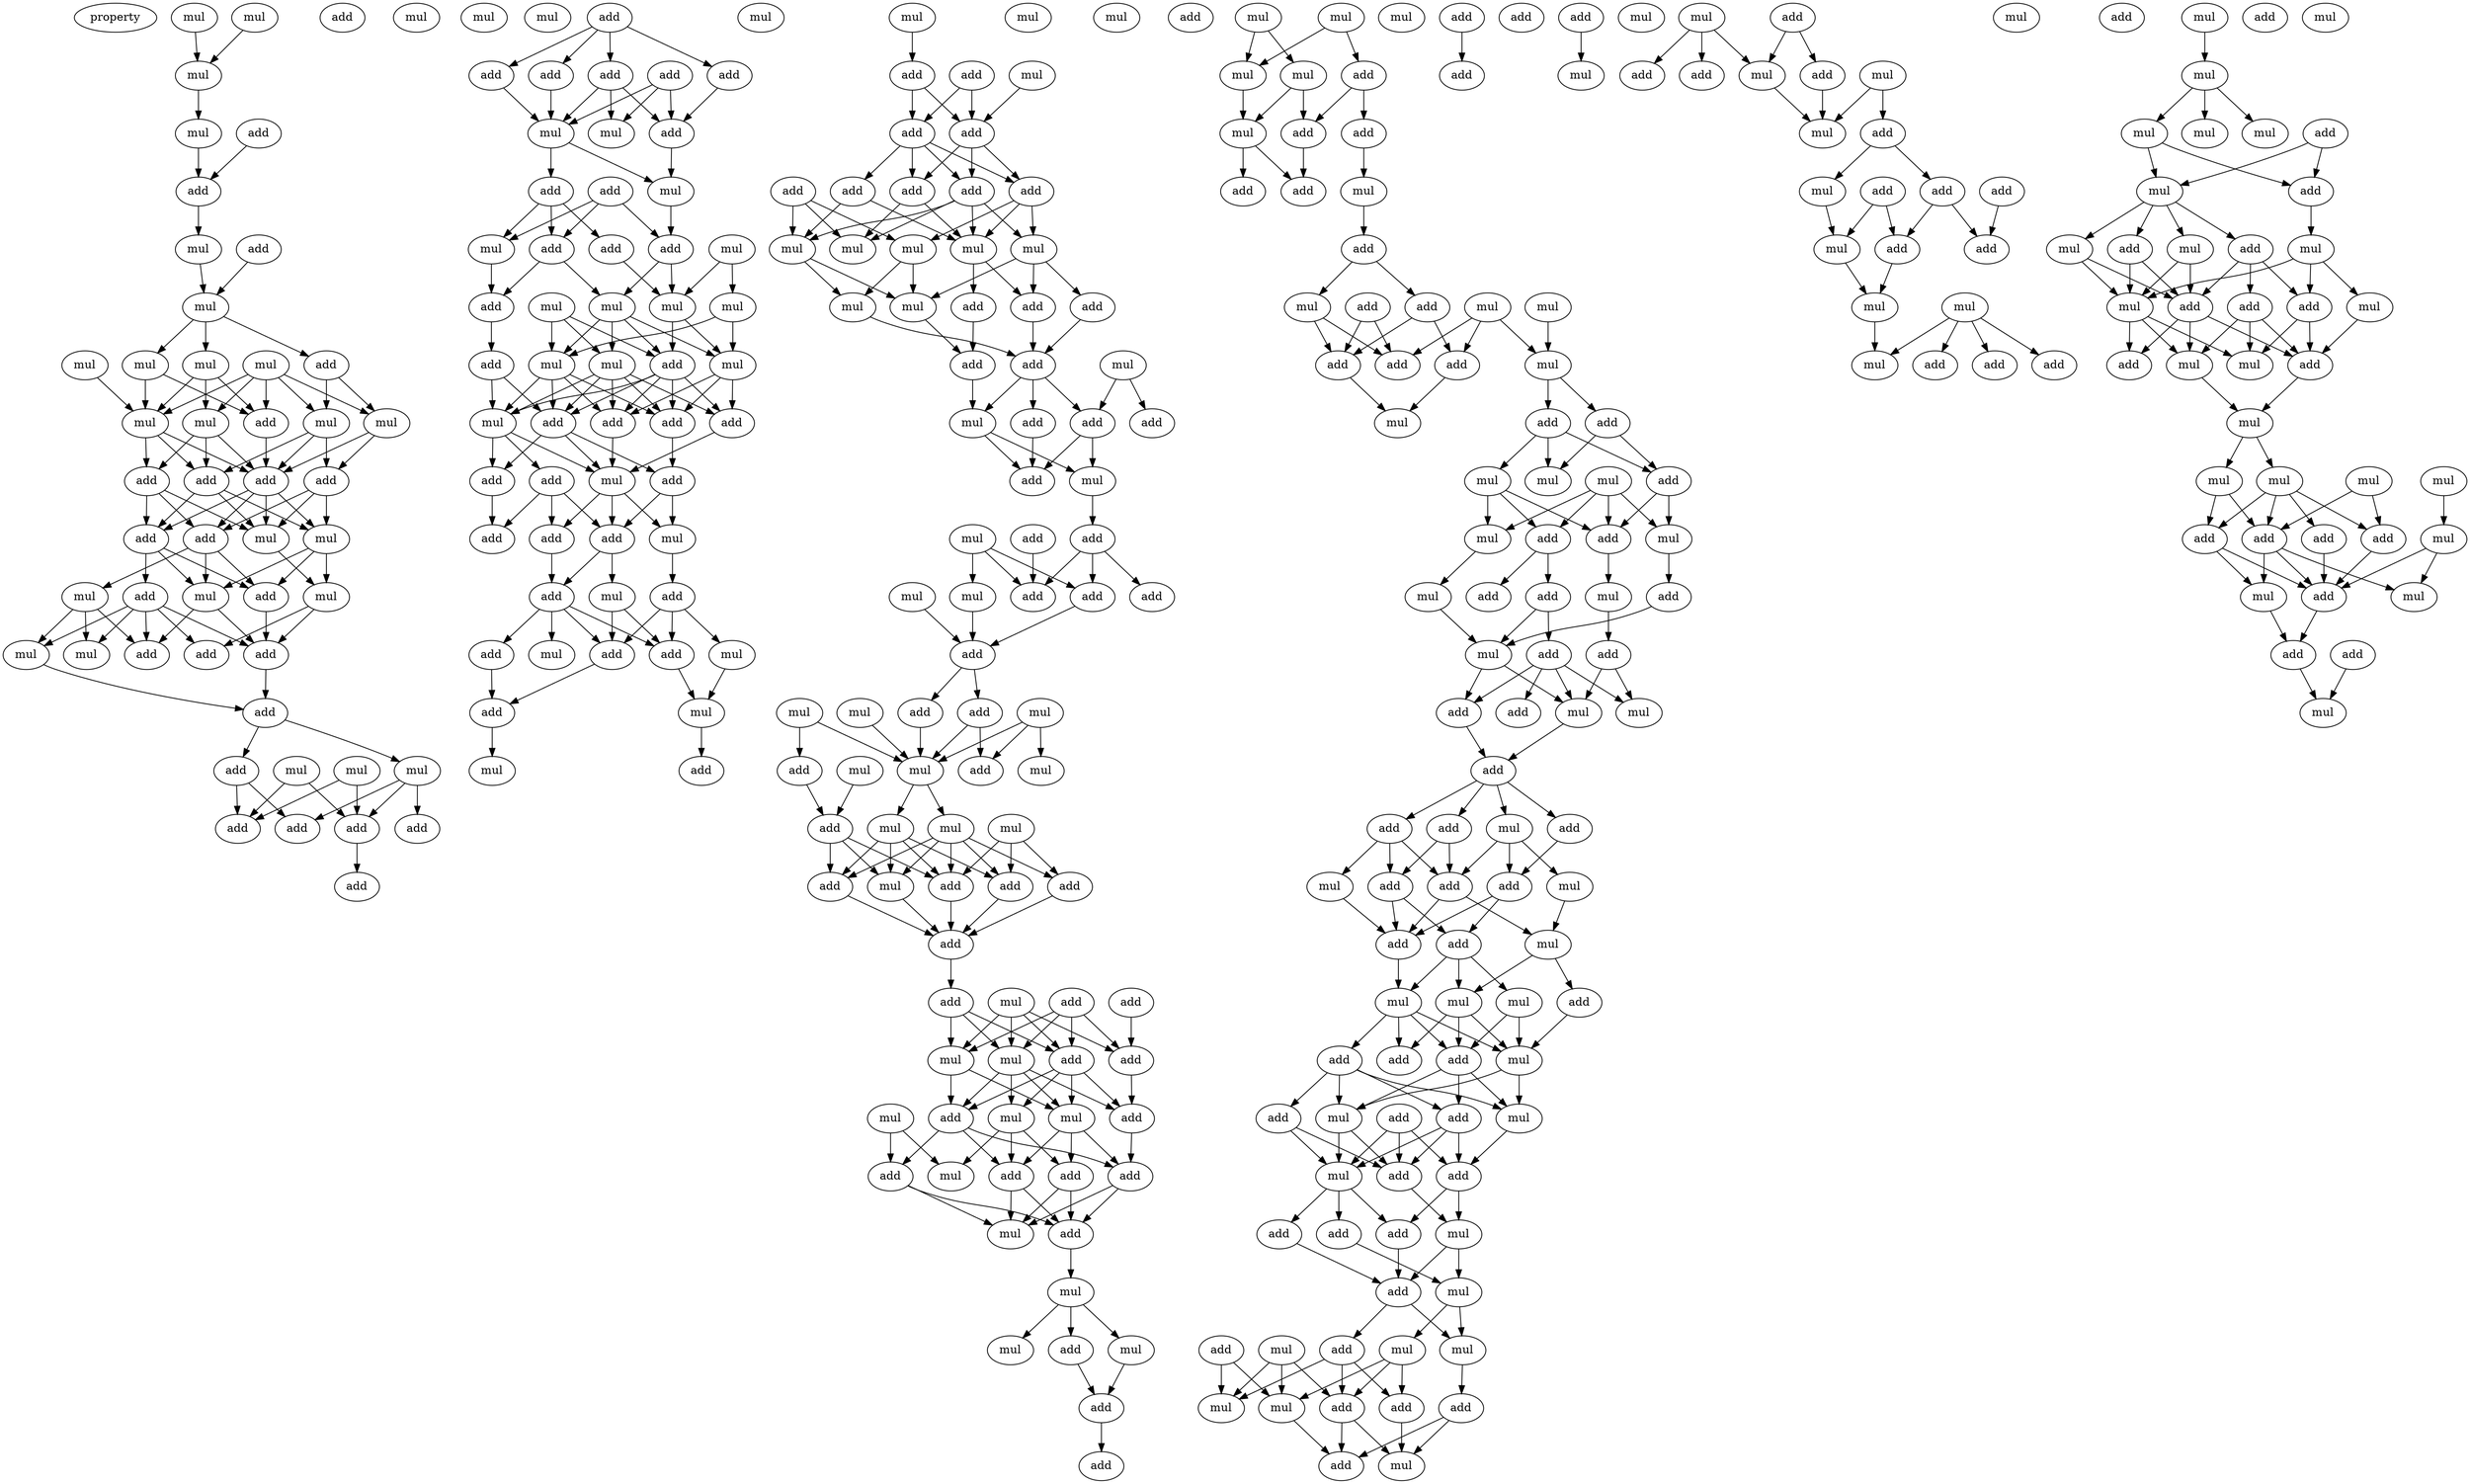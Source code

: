 digraph {
    node [fontcolor=black]
    property [mul=2,lf=1.3]
    0 [ label = mul ];
    1 [ label = add ];
    2 [ label = mul ];
    3 [ label = mul ];
    4 [ label = mul ];
    5 [ label = add ];
    6 [ label = add ];
    7 [ label = mul ];
    8 [ label = mul ];
    9 [ label = mul ];
    10 [ label = add ];
    11 [ label = mul ];
    12 [ label = add ];
    13 [ label = mul ];
    14 [ label = mul ];
    15 [ label = mul ];
    16 [ label = mul ];
    17 [ label = mul ];
    18 [ label = mul ];
    19 [ label = mul ];
    20 [ label = mul ];
    21 [ label = add ];
    22 [ label = add ];
    23 [ label = add ];
    24 [ label = add ];
    25 [ label = add ];
    26 [ label = mul ];
    27 [ label = mul ];
    28 [ label = add ];
    29 [ label = add ];
    30 [ label = mul ];
    31 [ label = add ];
    32 [ label = mul ];
    33 [ label = add ];
    34 [ label = mul ];
    35 [ label = add ];
    36 [ label = mul ];
    37 [ label = add ];
    38 [ label = add ];
    39 [ label = mul ];
    40 [ label = add ];
    41 [ label = mul ];
    42 [ label = mul ];
    43 [ label = add ];
    44 [ label = mul ];
    45 [ label = mul ];
    46 [ label = add ];
    47 [ label = add ];
    48 [ label = add ];
    49 [ label = add ];
    50 [ label = add ];
    51 [ label = add ];
    52 [ label = add ];
    53 [ label = add ];
    54 [ label = add ];
    55 [ label = add ];
    56 [ label = add ];
    57 [ label = mul ];
    58 [ label = mul ];
    59 [ label = add ];
    60 [ label = add ];
    61 [ label = add ];
    62 [ label = mul ];
    63 [ label = mul ];
    64 [ label = add ];
    65 [ label = add ];
    66 [ label = add ];
    67 [ label = mul ];
    68 [ label = mul ];
    69 [ label = mul ];
    70 [ label = mul ];
    71 [ label = mul ];
    72 [ label = add ];
    73 [ label = add ];
    74 [ label = add ];
    75 [ label = mul ];
    76 [ label = mul ];
    77 [ label = mul ];
    78 [ label = add ];
    79 [ label = mul ];
    80 [ label = add ];
    81 [ label = add ];
    82 [ label = add ];
    83 [ label = add ];
    84 [ label = mul ];
    85 [ label = add ];
    86 [ label = add ];
    87 [ label = add ];
    88 [ label = add ];
    89 [ label = mul ];
    90 [ label = add ];
    91 [ label = add ];
    92 [ label = mul ];
    93 [ label = add ];
    94 [ label = add ];
    95 [ label = mul ];
    96 [ label = add ];
    97 [ label = add ];
    98 [ label = mul ];
    99 [ label = mul ];
    100 [ label = add ];
    101 [ label = mul ];
    102 [ label = mul ];
    103 [ label = add ];
    104 [ label = mul ];
    105 [ label = add ];
    106 [ label = add ];
    107 [ label = mul ];
    108 [ label = add ];
    109 [ label = add ];
    110 [ label = add ];
    111 [ label = add ];
    112 [ label = add ];
    113 [ label = add ];
    114 [ label = add ];
    115 [ label = mul ];
    116 [ label = mul ];
    117 [ label = mul ];
    118 [ label = mul ];
    119 [ label = mul ];
    120 [ label = add ];
    121 [ label = add ];
    122 [ label = add ];
    123 [ label = mul ];
    124 [ label = mul ];
    125 [ label = add ];
    126 [ label = add ];
    127 [ label = mul ];
    128 [ label = mul ];
    129 [ label = add ];
    130 [ label = add ];
    131 [ label = mul ];
    132 [ label = add ];
    133 [ label = mul ];
    134 [ label = add ];
    135 [ label = mul ];
    136 [ label = add ];
    137 [ label = add ];
    138 [ label = add ];
    139 [ label = add ];
    140 [ label = mul ];
    141 [ label = mul ];
    142 [ label = add ];
    143 [ label = add ];
    144 [ label = mul ];
    145 [ label = mul ];
    146 [ label = add ];
    147 [ label = add ];
    148 [ label = mul ];
    149 [ label = mul ];
    150 [ label = add ];
    151 [ label = mul ];
    152 [ label = mul ];
    153 [ label = add ];
    154 [ label = mul ];
    155 [ label = mul ];
    156 [ label = add ];
    157 [ label = mul ];
    158 [ label = add ];
    159 [ label = add ];
    160 [ label = add ];
    161 [ label = mul ];
    162 [ label = add ];
    163 [ label = add ];
    164 [ label = mul ];
    165 [ label = add ];
    166 [ label = mul ];
    167 [ label = add ];
    168 [ label = add ];
    169 [ label = mul ];
    170 [ label = add ];
    171 [ label = mul ];
    172 [ label = add ];
    173 [ label = mul ];
    174 [ label = add ];
    175 [ label = add ];
    176 [ label = mul ];
    177 [ label = mul ];
    178 [ label = add ];
    179 [ label = add ];
    180 [ label = add ];
    181 [ label = add ];
    182 [ label = mul ];
    183 [ label = mul ];
    184 [ label = add ];
    185 [ label = mul ];
    186 [ label = mul ];
    187 [ label = mul ];
    188 [ label = add ];
    189 [ label = add ];
    190 [ label = add ];
    191 [ label = add ];
    192 [ label = mul ];
    193 [ label = mul ];
    194 [ label = mul ];
    195 [ label = mul ];
    196 [ label = add ];
    197 [ label = add ];
    198 [ label = mul ];
    199 [ label = add ];
    200 [ label = add ];
    201 [ label = mul ];
    202 [ label = add ];
    203 [ label = add ];
    204 [ label = add ];
    205 [ label = add ];
    206 [ label = mul ];
    207 [ label = mul ];
    208 [ label = mul ];
    209 [ label = mul ];
    210 [ label = add ];
    211 [ label = add ];
    212 [ label = add ];
    213 [ label = add ];
    214 [ label = add ];
    215 [ label = mul ];
    216 [ label = add ];
    217 [ label = mul ];
    218 [ label = mul ];
    219 [ label = mul ];
    220 [ label = mul ];
    221 [ label = mul ];
    222 [ label = add ];
    223 [ label = add ];
    224 [ label = mul ];
    225 [ label = add ];
    226 [ label = add ];
    227 [ label = add ];
    228 [ label = mul ];
    229 [ label = mul ];
    230 [ label = add ];
    231 [ label = add ];
    232 [ label = mul ];
    233 [ label = add ];
    234 [ label = add ];
    235 [ label = mul ];
    236 [ label = add ];
    237 [ label = mul ];
    238 [ label = add ];
    239 [ label = add ];
    240 [ label = add ];
    241 [ label = mul ];
    242 [ label = add ];
    243 [ label = mul ];
    244 [ label = add ];
    245 [ label = add ];
    246 [ label = add ];
    247 [ label = mul ];
    248 [ label = add ];
    249 [ label = add ];
    250 [ label = mul ];
    251 [ label = mul ];
    252 [ label = mul ];
    253 [ label = add ];
    254 [ label = mul ];
    255 [ label = add ];
    256 [ label = add ];
    257 [ label = add ];
    258 [ label = add ];
    259 [ label = mul ];
    260 [ label = mul ];
    261 [ label = add ];
    262 [ label = mul ];
    263 [ label = add ];
    264 [ label = add ];
    265 [ label = add ];
    266 [ label = mul ];
    267 [ label = add ];
    268 [ label = mul ];
    269 [ label = add ];
    270 [ label = mul ];
    271 [ label = add ];
    272 [ label = mul ];
    273 [ label = add ];
    274 [ label = mul ];
    275 [ label = add ];
    276 [ label = mul ];
    277 [ label = mul ];
    278 [ label = add ];
    279 [ label = mul ];
    280 [ label = add ];
    281 [ label = add ];
    282 [ label = add ];
    283 [ label = mul ];
    284 [ label = add ];
    285 [ label = add ];
    286 [ label = add ];
    287 [ label = add ];
    288 [ label = mul ];
    289 [ label = mul ];
    290 [ label = mul ];
    291 [ label = add ];
    292 [ label = mul ];
    293 [ label = add ];
    294 [ label = mul ];
    295 [ label = add ];
    296 [ label = add ];
    297 [ label = mul ];
    298 [ label = add ];
    299 [ label = add ];
    300 [ label = add ];
    301 [ label = mul ];
    302 [ label = add ];
    303 [ label = add ];
    304 [ label = mul ];
    305 [ label = add ];
    306 [ label = mul ];
    307 [ label = add ];
    308 [ label = mul ];
    309 [ label = mul ];
    310 [ label = add ];
    311 [ label = add ];
    312 [ label = mul ];
    313 [ label = mul ];
    314 [ label = add ];
    315 [ label = mul ];
    316 [ label = mul ];
    317 [ label = mul ];
    318 [ label = mul ];
    319 [ label = add ];
    320 [ label = add ];
    321 [ label = mul ];
    322 [ label = add ];
    323 [ label = add ];
    324 [ label = mul ];
    325 [ label = mul ];
    326 [ label = mul ];
    327 [ label = add ];
    328 [ label = add ];
    329 [ label = add ];
    330 [ label = add ];
    331 [ label = mul ];
    332 [ label = mul ];
    333 [ label = add ];
    334 [ label = add ];
    335 [ label = mul ];
    336 [ label = mul ];
    337 [ label = mul ];
    338 [ label = mul ];
    339 [ label = mul ];
    340 [ label = mul ];
    341 [ label = mul ];
    342 [ label = add ];
    343 [ label = add ];
    344 [ label = add ];
    345 [ label = mul ];
    346 [ label = add ];
    347 [ label = mul ];
    348 [ label = mul ];
    349 [ label = add ];
    350 [ label = add ];
    351 [ label = add ];
    352 [ label = mul ];
    353 [ label = mul ];
    0 -> 3 [ name = 0 ];
    2 -> 3 [ name = 1 ];
    3 -> 4 [ name = 2 ];
    4 -> 6 [ name = 3 ];
    5 -> 6 [ name = 4 ];
    6 -> 7 [ name = 5 ];
    7 -> 11 [ name = 6 ];
    10 -> 11 [ name = 7 ];
    11 -> 12 [ name = 8 ];
    11 -> 13 [ name = 9 ];
    11 -> 16 [ name = 10 ];
    12 -> 17 [ name = 11 ];
    12 -> 19 [ name = 12 ];
    13 -> 20 [ name = 13 ];
    13 -> 21 [ name = 14 ];
    14 -> 17 [ name = 15 ];
    14 -> 18 [ name = 16 ];
    14 -> 19 [ name = 17 ];
    14 -> 20 [ name = 18 ];
    14 -> 21 [ name = 19 ];
    15 -> 20 [ name = 20 ];
    16 -> 18 [ name = 21 ];
    16 -> 20 [ name = 22 ];
    16 -> 21 [ name = 23 ];
    17 -> 24 [ name = 24 ];
    17 -> 25 [ name = 25 ];
    18 -> 22 [ name = 26 ];
    18 -> 23 [ name = 27 ];
    18 -> 24 [ name = 28 ];
    19 -> 22 [ name = 29 ];
    19 -> 24 [ name = 30 ];
    19 -> 25 [ name = 31 ];
    20 -> 22 [ name = 32 ];
    20 -> 23 [ name = 33 ];
    20 -> 24 [ name = 34 ];
    21 -> 24 [ name = 35 ];
    22 -> 26 [ name = 36 ];
    22 -> 27 [ name = 37 ];
    22 -> 28 [ name = 38 ];
    23 -> 27 [ name = 39 ];
    23 -> 28 [ name = 40 ];
    23 -> 29 [ name = 41 ];
    24 -> 26 [ name = 42 ];
    24 -> 27 [ name = 43 ];
    24 -> 28 [ name = 44 ];
    24 -> 29 [ name = 45 ];
    25 -> 26 [ name = 46 ];
    25 -> 27 [ name = 47 ];
    25 -> 29 [ name = 48 ];
    26 -> 32 [ name = 49 ];
    26 -> 33 [ name = 50 ];
    26 -> 34 [ name = 51 ];
    27 -> 32 [ name = 52 ];
    28 -> 31 [ name = 53 ];
    28 -> 33 [ name = 54 ];
    28 -> 34 [ name = 55 ];
    29 -> 30 [ name = 56 ];
    29 -> 33 [ name = 57 ];
    29 -> 34 [ name = 58 ];
    30 -> 36 [ name = 59 ];
    30 -> 38 [ name = 60 ];
    30 -> 39 [ name = 61 ];
    31 -> 35 [ name = 62 ];
    31 -> 36 [ name = 63 ];
    31 -> 37 [ name = 64 ];
    31 -> 38 [ name = 65 ];
    31 -> 39 [ name = 66 ];
    32 -> 35 [ name = 67 ];
    32 -> 37 [ name = 68 ];
    33 -> 35 [ name = 69 ];
    34 -> 35 [ name = 70 ];
    34 -> 38 [ name = 71 ];
    35 -> 40 [ name = 72 ];
    39 -> 40 [ name = 73 ];
    40 -> 43 [ name = 74 ];
    40 -> 44 [ name = 75 ];
    42 -> 46 [ name = 76 ];
    42 -> 48 [ name = 77 ];
    43 -> 46 [ name = 78 ];
    43 -> 49 [ name = 79 ];
    44 -> 47 [ name = 80 ];
    44 -> 48 [ name = 81 ];
    44 -> 49 [ name = 82 ];
    45 -> 46 [ name = 83 ];
    45 -> 48 [ name = 84 ];
    48 -> 50 [ name = 85 ];
    51 -> 52 [ name = 86 ];
    51 -> 53 [ name = 87 ];
    51 -> 54 [ name = 88 ];
    51 -> 55 [ name = 89 ];
    52 -> 58 [ name = 90 ];
    53 -> 59 [ name = 91 ];
    54 -> 58 [ name = 92 ];
    55 -> 57 [ name = 93 ];
    55 -> 58 [ name = 94 ];
    55 -> 59 [ name = 95 ];
    56 -> 57 [ name = 96 ];
    56 -> 58 [ name = 97 ];
    56 -> 59 [ name = 98 ];
    58 -> 60 [ name = 99 ];
    58 -> 62 [ name = 100 ];
    59 -> 62 [ name = 101 ];
    60 -> 65 [ name = 102 ];
    60 -> 66 [ name = 103 ];
    60 -> 67 [ name = 104 ];
    61 -> 64 [ name = 105 ];
    61 -> 65 [ name = 106 ];
    61 -> 67 [ name = 107 ];
    62 -> 64 [ name = 108 ];
    63 -> 68 [ name = 109 ];
    63 -> 71 [ name = 110 ];
    64 -> 69 [ name = 111 ];
    64 -> 71 [ name = 112 ];
    65 -> 69 [ name = 113 ];
    65 -> 72 [ name = 114 ];
    66 -> 71 [ name = 115 ];
    67 -> 72 [ name = 116 ];
    68 -> 76 [ name = 117 ];
    68 -> 77 [ name = 118 ];
    69 -> 73 [ name = 119 ];
    69 -> 75 [ name = 120 ];
    69 -> 76 [ name = 121 ];
    69 -> 77 [ name = 122 ];
    70 -> 73 [ name = 123 ];
    70 -> 75 [ name = 124 ];
    70 -> 76 [ name = 125 ];
    71 -> 73 [ name = 126 ];
    71 -> 77 [ name = 127 ];
    72 -> 74 [ name = 128 ];
    73 -> 78 [ name = 129 ];
    73 -> 79 [ name = 130 ];
    73 -> 80 [ name = 131 ];
    73 -> 81 [ name = 132 ];
    73 -> 82 [ name = 133 ];
    74 -> 79 [ name = 134 ];
    74 -> 80 [ name = 135 ];
    75 -> 78 [ name = 136 ];
    75 -> 79 [ name = 137 ];
    75 -> 80 [ name = 138 ];
    75 -> 81 [ name = 139 ];
    75 -> 82 [ name = 140 ];
    76 -> 78 [ name = 141 ];
    76 -> 79 [ name = 142 ];
    76 -> 80 [ name = 143 ];
    76 -> 82 [ name = 144 ];
    77 -> 78 [ name = 145 ];
    77 -> 81 [ name = 146 ];
    77 -> 82 [ name = 147 ];
    78 -> 84 [ name = 148 ];
    79 -> 83 [ name = 149 ];
    79 -> 84 [ name = 150 ];
    79 -> 85 [ name = 151 ];
    80 -> 83 [ name = 152 ];
    80 -> 84 [ name = 153 ];
    80 -> 86 [ name = 154 ];
    81 -> 84 [ name = 155 ];
    82 -> 86 [ name = 156 ];
    83 -> 88 [ name = 157 ];
    84 -> 87 [ name = 158 ];
    84 -> 89 [ name = 159 ];
    84 -> 90 [ name = 160 ];
    85 -> 87 [ name = 161 ];
    85 -> 88 [ name = 162 ];
    85 -> 90 [ name = 163 ];
    86 -> 89 [ name = 164 ];
    86 -> 90 [ name = 165 ];
    87 -> 91 [ name = 166 ];
    89 -> 93 [ name = 167 ];
    90 -> 91 [ name = 168 ];
    90 -> 92 [ name = 169 ];
    91 -> 94 [ name = 170 ];
    91 -> 95 [ name = 171 ];
    91 -> 96 [ name = 172 ];
    91 -> 97 [ name = 173 ];
    92 -> 94 [ name = 174 ];
    92 -> 96 [ name = 175 ];
    93 -> 94 [ name = 176 ];
    93 -> 96 [ name = 177 ];
    93 -> 98 [ name = 178 ];
    94 -> 99 [ name = 179 ];
    96 -> 100 [ name = 180 ];
    97 -> 100 [ name = 181 ];
    98 -> 99 [ name = 182 ];
    99 -> 103 [ name = 183 ];
    100 -> 102 [ name = 184 ];
    104 -> 106 [ name = 185 ];
    105 -> 108 [ name = 186 ];
    105 -> 109 [ name = 187 ];
    106 -> 108 [ name = 188 ];
    106 -> 109 [ name = 189 ];
    107 -> 109 [ name = 190 ];
    108 -> 110 [ name = 191 ];
    108 -> 111 [ name = 192 ];
    108 -> 112 [ name = 193 ];
    108 -> 113 [ name = 194 ];
    109 -> 110 [ name = 195 ];
    109 -> 111 [ name = 196 ];
    109 -> 113 [ name = 197 ];
    110 -> 115 [ name = 198 ];
    110 -> 116 [ name = 199 ];
    110 -> 118 [ name = 200 ];
    110 -> 119 [ name = 201 ];
    111 -> 116 [ name = 202 ];
    111 -> 118 [ name = 203 ];
    112 -> 115 [ name = 204 ];
    112 -> 118 [ name = 205 ];
    113 -> 117 [ name = 206 ];
    113 -> 118 [ name = 207 ];
    113 -> 119 [ name = 208 ];
    114 -> 115 [ name = 209 ];
    114 -> 116 [ name = 210 ];
    114 -> 117 [ name = 211 ];
    115 -> 123 [ name = 212 ];
    115 -> 124 [ name = 213 ];
    117 -> 123 [ name = 214 ];
    117 -> 124 [ name = 215 ];
    118 -> 121 [ name = 216 ];
    118 -> 122 [ name = 217 ];
    119 -> 120 [ name = 218 ];
    119 -> 122 [ name = 219 ];
    119 -> 124 [ name = 220 ];
    120 -> 126 [ name = 221 ];
    121 -> 125 [ name = 222 ];
    122 -> 126 [ name = 223 ];
    123 -> 126 [ name = 224 ];
    124 -> 125 [ name = 225 ];
    125 -> 128 [ name = 226 ];
    126 -> 128 [ name = 227 ];
    126 -> 129 [ name = 228 ];
    126 -> 130 [ name = 229 ];
    127 -> 130 [ name = 230 ];
    127 -> 132 [ name = 231 ];
    128 -> 133 [ name = 232 ];
    128 -> 134 [ name = 233 ];
    129 -> 134 [ name = 234 ];
    130 -> 133 [ name = 235 ];
    130 -> 134 [ name = 236 ];
    133 -> 136 [ name = 237 ];
    135 -> 138 [ name = 238 ];
    135 -> 140 [ name = 239 ];
    135 -> 142 [ name = 240 ];
    136 -> 138 [ name = 241 ];
    136 -> 139 [ name = 242 ];
    136 -> 142 [ name = 243 ];
    137 -> 138 [ name = 244 ];
    140 -> 143 [ name = 245 ];
    141 -> 143 [ name = 246 ];
    142 -> 143 [ name = 247 ];
    143 -> 146 [ name = 248 ];
    143 -> 147 [ name = 249 ];
    144 -> 149 [ name = 250 ];
    144 -> 150 [ name = 251 ];
    144 -> 152 [ name = 252 ];
    145 -> 152 [ name = 253 ];
    145 -> 153 [ name = 254 ];
    146 -> 152 [ name = 255 ];
    147 -> 150 [ name = 256 ];
    147 -> 152 [ name = 257 ];
    148 -> 152 [ name = 258 ];
    151 -> 156 [ name = 259 ];
    152 -> 154 [ name = 260 ];
    152 -> 155 [ name = 261 ];
    153 -> 156 [ name = 262 ];
    154 -> 158 [ name = 263 ];
    154 -> 159 [ name = 264 ];
    154 -> 160 [ name = 265 ];
    154 -> 161 [ name = 266 ];
    154 -> 162 [ name = 267 ];
    155 -> 158 [ name = 268 ];
    155 -> 159 [ name = 269 ];
    155 -> 160 [ name = 270 ];
    155 -> 161 [ name = 271 ];
    156 -> 158 [ name = 272 ];
    156 -> 160 [ name = 273 ];
    156 -> 161 [ name = 274 ];
    157 -> 158 [ name = 275 ];
    157 -> 159 [ name = 276 ];
    157 -> 162 [ name = 277 ];
    158 -> 163 [ name = 278 ];
    159 -> 163 [ name = 279 ];
    160 -> 163 [ name = 280 ];
    161 -> 163 [ name = 281 ];
    162 -> 163 [ name = 282 ];
    163 -> 165 [ name = 283 ];
    165 -> 169 [ name = 284 ];
    165 -> 171 [ name = 285 ];
    165 -> 172 [ name = 286 ];
    166 -> 169 [ name = 287 ];
    166 -> 170 [ name = 288 ];
    166 -> 171 [ name = 289 ];
    166 -> 172 [ name = 290 ];
    167 -> 170 [ name = 291 ];
    168 -> 169 [ name = 292 ];
    168 -> 170 [ name = 293 ];
    168 -> 171 [ name = 294 ];
    168 -> 172 [ name = 295 ];
    169 -> 173 [ name = 296 ];
    169 -> 174 [ name = 297 ];
    169 -> 175 [ name = 298 ];
    169 -> 177 [ name = 299 ];
    170 -> 174 [ name = 300 ];
    171 -> 175 [ name = 301 ];
    171 -> 177 [ name = 302 ];
    172 -> 173 [ name = 303 ];
    172 -> 174 [ name = 304 ];
    172 -> 175 [ name = 305 ];
    172 -> 177 [ name = 306 ];
    173 -> 178 [ name = 307 ];
    173 -> 181 [ name = 308 ];
    173 -> 182 [ name = 309 ];
    174 -> 180 [ name = 310 ];
    175 -> 178 [ name = 311 ];
    175 -> 179 [ name = 312 ];
    175 -> 180 [ name = 313 ];
    176 -> 179 [ name = 314 ];
    176 -> 182 [ name = 315 ];
    177 -> 178 [ name = 316 ];
    177 -> 180 [ name = 317 ];
    177 -> 181 [ name = 318 ];
    178 -> 183 [ name = 319 ];
    178 -> 184 [ name = 320 ];
    179 -> 183 [ name = 321 ];
    179 -> 184 [ name = 322 ];
    180 -> 183 [ name = 323 ];
    180 -> 184 [ name = 324 ];
    181 -> 183 [ name = 325 ];
    181 -> 184 [ name = 326 ];
    184 -> 185 [ name = 327 ];
    185 -> 186 [ name = 328 ];
    185 -> 187 [ name = 329 ];
    185 -> 188 [ name = 330 ];
    187 -> 190 [ name = 331 ];
    188 -> 190 [ name = 332 ];
    190 -> 191 [ name = 333 ];
    192 -> 194 [ name = 334 ];
    192 -> 195 [ name = 335 ];
    193 -> 195 [ name = 336 ];
    193 -> 196 [ name = 337 ];
    194 -> 197 [ name = 338 ];
    194 -> 198 [ name = 339 ];
    195 -> 198 [ name = 340 ];
    196 -> 197 [ name = 341 ];
    196 -> 199 [ name = 342 ];
    197 -> 200 [ name = 343 ];
    198 -> 200 [ name = 344 ];
    198 -> 202 [ name = 345 ];
    199 -> 201 [ name = 346 ];
    201 -> 203 [ name = 347 ];
    203 -> 205 [ name = 348 ];
    203 -> 206 [ name = 349 ];
    204 -> 211 [ name = 350 ];
    204 -> 212 [ name = 351 ];
    205 -> 210 [ name = 352 ];
    205 -> 211 [ name = 353 ];
    206 -> 211 [ name = 354 ];
    206 -> 212 [ name = 355 ];
    207 -> 209 [ name = 356 ];
    208 -> 209 [ name = 357 ];
    208 -> 210 [ name = 358 ];
    208 -> 212 [ name = 359 ];
    209 -> 213 [ name = 360 ];
    209 -> 214 [ name = 361 ];
    210 -> 215 [ name = 362 ];
    211 -> 215 [ name = 363 ];
    213 -> 216 [ name = 364 ];
    213 -> 217 [ name = 365 ];
    213 -> 219 [ name = 366 ];
    214 -> 216 [ name = 367 ];
    214 -> 217 [ name = 368 ];
    216 -> 221 [ name = 369 ];
    216 -> 223 [ name = 370 ];
    218 -> 220 [ name = 371 ];
    218 -> 221 [ name = 372 ];
    218 -> 222 [ name = 373 ];
    218 -> 223 [ name = 374 ];
    219 -> 220 [ name = 375 ];
    219 -> 222 [ name = 376 ];
    219 -> 223 [ name = 377 ];
    220 -> 228 [ name = 378 ];
    221 -> 225 [ name = 379 ];
    222 -> 226 [ name = 380 ];
    222 -> 227 [ name = 381 ];
    223 -> 224 [ name = 382 ];
    224 -> 230 [ name = 383 ];
    225 -> 229 [ name = 384 ];
    226 -> 229 [ name = 385 ];
    226 -> 231 [ name = 386 ];
    228 -> 229 [ name = 387 ];
    229 -> 232 [ name = 388 ];
    229 -> 233 [ name = 389 ];
    230 -> 232 [ name = 390 ];
    230 -> 235 [ name = 391 ];
    231 -> 232 [ name = 392 ];
    231 -> 233 [ name = 393 ];
    231 -> 234 [ name = 394 ];
    231 -> 235 [ name = 395 ];
    232 -> 236 [ name = 396 ];
    233 -> 236 [ name = 397 ];
    236 -> 237 [ name = 398 ];
    236 -> 238 [ name = 399 ];
    236 -> 239 [ name = 400 ];
    236 -> 240 [ name = 401 ];
    237 -> 241 [ name = 402 ];
    237 -> 242 [ name = 403 ];
    237 -> 244 [ name = 404 ];
    238 -> 244 [ name = 405 ];
    239 -> 242 [ name = 406 ];
    239 -> 245 [ name = 407 ];
    240 -> 242 [ name = 408 ];
    240 -> 243 [ name = 409 ];
    240 -> 245 [ name = 410 ];
    241 -> 247 [ name = 411 ];
    242 -> 246 [ name = 412 ];
    242 -> 247 [ name = 413 ];
    243 -> 246 [ name = 414 ];
    244 -> 246 [ name = 415 ];
    244 -> 248 [ name = 416 ];
    245 -> 246 [ name = 417 ];
    245 -> 248 [ name = 418 ];
    246 -> 250 [ name = 419 ];
    247 -> 249 [ name = 420 ];
    247 -> 251 [ name = 421 ];
    248 -> 250 [ name = 422 ];
    248 -> 251 [ name = 423 ];
    248 -> 252 [ name = 424 ];
    249 -> 254 [ name = 425 ];
    250 -> 253 [ name = 426 ];
    250 -> 254 [ name = 427 ];
    250 -> 255 [ name = 428 ];
    250 -> 256 [ name = 429 ];
    251 -> 254 [ name = 430 ];
    251 -> 255 [ name = 431 ];
    251 -> 256 [ name = 432 ];
    252 -> 254 [ name = 433 ];
    252 -> 256 [ name = 434 ];
    253 -> 257 [ name = 435 ];
    253 -> 259 [ name = 436 ];
    253 -> 260 [ name = 437 ];
    253 -> 261 [ name = 438 ];
    254 -> 259 [ name = 439 ];
    254 -> 260 [ name = 440 ];
    256 -> 257 [ name = 441 ];
    256 -> 259 [ name = 442 ];
    256 -> 260 [ name = 443 ];
    257 -> 262 [ name = 444 ];
    257 -> 263 [ name = 445 ];
    257 -> 264 [ name = 446 ];
    258 -> 262 [ name = 447 ];
    258 -> 263 [ name = 448 ];
    258 -> 264 [ name = 449 ];
    259 -> 262 [ name = 450 ];
    259 -> 263 [ name = 451 ];
    260 -> 264 [ name = 452 ];
    261 -> 262 [ name = 453 ];
    261 -> 263 [ name = 454 ];
    262 -> 265 [ name = 455 ];
    262 -> 267 [ name = 456 ];
    262 -> 269 [ name = 457 ];
    263 -> 266 [ name = 458 ];
    264 -> 266 [ name = 459 ];
    264 -> 267 [ name = 460 ];
    265 -> 271 [ name = 461 ];
    266 -> 270 [ name = 462 ];
    266 -> 271 [ name = 463 ];
    267 -> 271 [ name = 464 ];
    269 -> 270 [ name = 465 ];
    270 -> 274 [ name = 466 ];
    270 -> 276 [ name = 467 ];
    271 -> 274 [ name = 468 ];
    271 -> 275 [ name = 469 ];
    272 -> 277 [ name = 470 ];
    272 -> 278 [ name = 471 ];
    272 -> 279 [ name = 472 ];
    273 -> 277 [ name = 473 ];
    273 -> 279 [ name = 474 ];
    274 -> 280 [ name = 475 ];
    275 -> 278 [ name = 476 ];
    275 -> 279 [ name = 477 ];
    275 -> 281 [ name = 478 ];
    276 -> 277 [ name = 479 ];
    276 -> 278 [ name = 480 ];
    276 -> 281 [ name = 481 ];
    277 -> 282 [ name = 482 ];
    278 -> 282 [ name = 483 ];
    278 -> 283 [ name = 484 ];
    280 -> 282 [ name = 485 ];
    280 -> 283 [ name = 486 ];
    281 -> 283 [ name = 487 ];
    284 -> 285 [ name = 488 ];
    287 -> 289 [ name = 489 ];
    290 -> 293 [ name = 490 ];
    290 -> 294 [ name = 491 ];
    290 -> 296 [ name = 492 ];
    291 -> 294 [ name = 493 ];
    291 -> 295 [ name = 494 ];
    292 -> 297 [ name = 495 ];
    292 -> 298 [ name = 496 ];
    294 -> 297 [ name = 497 ];
    295 -> 297 [ name = 498 ];
    298 -> 301 [ name = 499 ];
    298 -> 302 [ name = 500 ];
    299 -> 303 [ name = 501 ];
    300 -> 305 [ name = 502 ];
    300 -> 306 [ name = 503 ];
    301 -> 306 [ name = 504 ];
    302 -> 303 [ name = 505 ];
    302 -> 305 [ name = 506 ];
    305 -> 309 [ name = 507 ];
    306 -> 309 [ name = 508 ];
    308 -> 310 [ name = 509 ];
    308 -> 311 [ name = 510 ];
    308 -> 313 [ name = 511 ];
    308 -> 314 [ name = 512 ];
    309 -> 313 [ name = 513 ];
    312 -> 315 [ name = 514 ];
    315 -> 316 [ name = 515 ];
    315 -> 317 [ name = 516 ];
    315 -> 318 [ name = 517 ];
    316 -> 321 [ name = 518 ];
    316 -> 322 [ name = 519 ];
    319 -> 321 [ name = 520 ];
    319 -> 322 [ name = 521 ];
    321 -> 323 [ name = 522 ];
    321 -> 324 [ name = 523 ];
    321 -> 326 [ name = 524 ];
    321 -> 327 [ name = 525 ];
    322 -> 325 [ name = 526 ];
    323 -> 329 [ name = 527 ];
    323 -> 331 [ name = 528 ];
    324 -> 329 [ name = 529 ];
    324 -> 331 [ name = 530 ];
    325 -> 328 [ name = 531 ];
    325 -> 331 [ name = 532 ];
    325 -> 332 [ name = 533 ];
    326 -> 329 [ name = 534 ];
    326 -> 331 [ name = 535 ];
    327 -> 328 [ name = 536 ];
    327 -> 329 [ name = 537 ];
    327 -> 330 [ name = 538 ];
    328 -> 333 [ name = 539 ];
    328 -> 335 [ name = 540 ];
    329 -> 333 [ name = 541 ];
    329 -> 334 [ name = 542 ];
    329 -> 336 [ name = 543 ];
    330 -> 333 [ name = 544 ];
    330 -> 335 [ name = 545 ];
    330 -> 336 [ name = 546 ];
    331 -> 334 [ name = 547 ];
    331 -> 335 [ name = 548 ];
    331 -> 336 [ name = 549 ];
    332 -> 333 [ name = 550 ];
    333 -> 337 [ name = 551 ];
    336 -> 337 [ name = 552 ];
    337 -> 338 [ name = 553 ];
    337 -> 339 [ name = 554 ];
    338 -> 342 [ name = 555 ];
    338 -> 344 [ name = 556 ];
    339 -> 342 [ name = 557 ];
    339 -> 343 [ name = 558 ];
    339 -> 344 [ name = 559 ];
    339 -> 346 [ name = 560 ];
    340 -> 345 [ name = 561 ];
    341 -> 342 [ name = 562 ];
    341 -> 346 [ name = 563 ];
    342 -> 347 [ name = 564 ];
    342 -> 348 [ name = 565 ];
    342 -> 349 [ name = 566 ];
    343 -> 349 [ name = 567 ];
    344 -> 348 [ name = 568 ];
    344 -> 349 [ name = 569 ];
    345 -> 347 [ name = 570 ];
    345 -> 349 [ name = 571 ];
    346 -> 349 [ name = 572 ];
    348 -> 351 [ name = 573 ];
    349 -> 351 [ name = 574 ];
    350 -> 353 [ name = 575 ];
    351 -> 353 [ name = 576 ];
}

